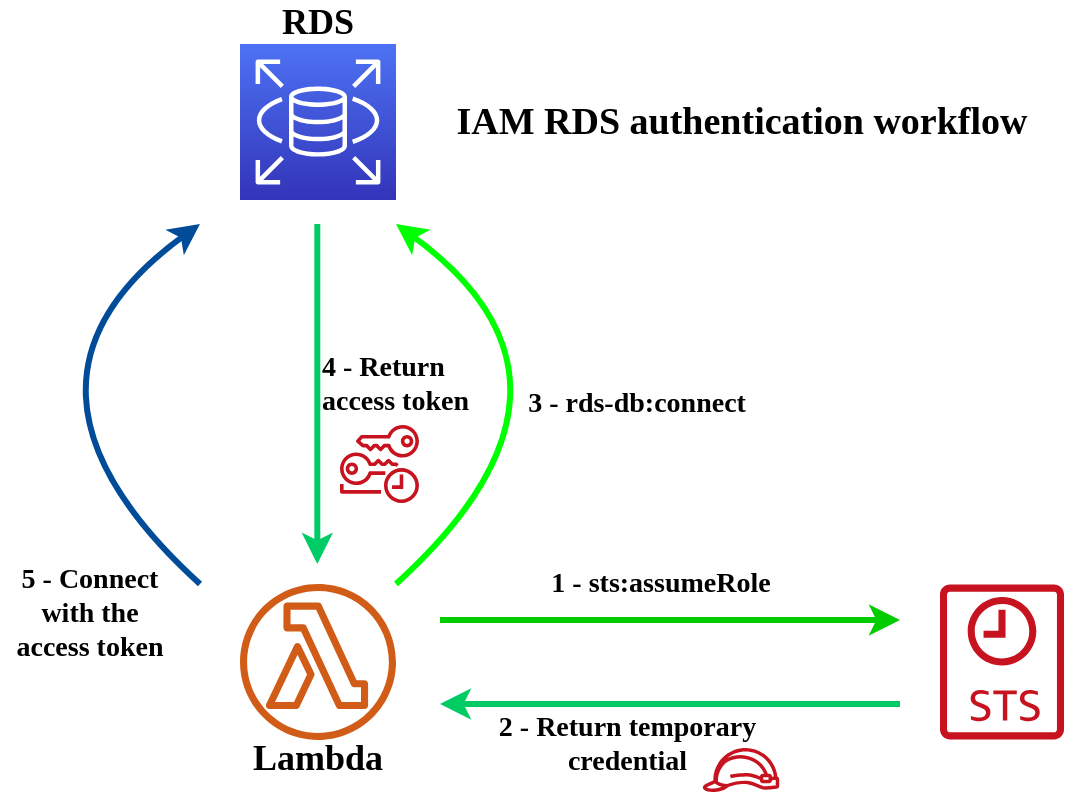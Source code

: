 <mxfile version="13.6.2" type="device"><diagram id="-okA1wWh0GHAJ05K4tQ9" name="Page-1"><mxGraphModel dx="710" dy="412" grid="1" gridSize="10" guides="1" tooltips="1" connect="1" arrows="1" fold="1" page="1" pageScale="1" pageWidth="1600" pageHeight="900" math="0" shadow="0" extFonts="Architects Daughter^https://fonts.googleapis.com/css?family=Architects+Daughter"><root><mxCell id="0"/><mxCell id="1" parent="0"/><mxCell id="T_qyOgJbWp2bGNT5LQ-7-1" value="" style="outlineConnect=0;fontColor=#232F3E;gradientColor=#4D72F3;gradientDirection=north;fillColor=#3334B9;strokeColor=#ffffff;dashed=0;verticalLabelPosition=bottom;verticalAlign=top;align=center;html=1;fontSize=12;fontStyle=1;aspect=fixed;shape=mxgraph.aws4.resourceIcon;resIcon=mxgraph.aws4.rds;fontFamily=Architects Daughter;" parent="1" vertex="1"><mxGeometry x="270" y="160" width="78" height="78" as="geometry"/></mxCell><mxCell id="T_qyOgJbWp2bGNT5LQ-7-2" value="" style="outlineConnect=0;fontColor=#232F3E;gradientColor=none;fillColor=#D05C17;strokeColor=none;dashed=0;verticalLabelPosition=bottom;verticalAlign=top;align=center;html=1;fontSize=12;fontStyle=1;aspect=fixed;pointerEvents=1;shape=mxgraph.aws4.lambda_function;fontFamily=Architects Daughter;" parent="1" vertex="1"><mxGeometry x="270" y="430" width="78" height="78" as="geometry"/></mxCell><mxCell id="T_qyOgJbWp2bGNT5LQ-7-4" value="" style="outlineConnect=0;fontColor=#232F3E;gradientColor=none;fillColor=#C7131F;strokeColor=none;dashed=0;verticalLabelPosition=bottom;verticalAlign=top;align=center;html=1;fontSize=12;fontStyle=1;aspect=fixed;pointerEvents=1;shape=mxgraph.aws4.sts_alternate;fontFamily=Architects Daughter;" parent="1" vertex="1"><mxGeometry x="620" y="430" width="62" height="78" as="geometry"/></mxCell><mxCell id="T_qyOgJbWp2bGNT5LQ-7-5" value="" style="outlineConnect=0;fontColor=#232F3E;gradientColor=none;fillColor=#C7131F;strokeColor=none;dashed=0;verticalLabelPosition=bottom;verticalAlign=top;align=center;html=1;fontSize=12;fontStyle=1;aspect=fixed;pointerEvents=1;shape=mxgraph.aws4.role;fontFamily=Architects Daughter;" parent="1" vertex="1"><mxGeometry x="501" y="512" width="39" height="22" as="geometry"/></mxCell><mxCell id="T_qyOgJbWp2bGNT5LQ-7-7" value="" style="outlineConnect=0;fontColor=#232F3E;gradientColor=none;fillColor=#C7131F;strokeColor=none;dashed=0;verticalLabelPosition=bottom;verticalAlign=top;align=center;html=1;fontSize=12;fontStyle=1;aspect=fixed;pointerEvents=1;shape=mxgraph.aws4.temporary_security_credential;fontFamily=Architects Daughter;" parent="1" vertex="1"><mxGeometry x="320" y="350" width="39.49" height="40" as="geometry"/></mxCell><mxCell id="FahBEXbjwHtcm451ntda-1" value="&lt;font style=&quot;font-size: 14px&quot;&gt;1 - sts:assumeRole&lt;/font&gt;" style="endArrow=classic;html=1;strokeWidth=3;strokeColor=#00CC00;fontFamily=Architects Daughter;fontStyle=1" edge="1" parent="1"><mxGeometry x="-0.043" y="18" width="50" height="50" relative="1" as="geometry"><mxPoint x="370" y="448" as="sourcePoint"/><mxPoint x="600" y="448" as="targetPoint"/><mxPoint as="offset"/></mxGeometry></mxCell><mxCell id="FahBEXbjwHtcm451ntda-2" value="" style="endArrow=classic;html=1;strokeWidth=3;strokeColor=#00CC66;fontFamily=Architects Daughter;fontStyle=1" edge="1" parent="1"><mxGeometry x="0.13" y="20" width="50" height="50" relative="1" as="geometry"><mxPoint x="600" y="490" as="sourcePoint"/><mxPoint x="370" y="490" as="targetPoint"/><mxPoint as="offset"/></mxGeometry></mxCell><mxCell id="FahBEXbjwHtcm451ntda-4" value="" style="endArrow=classic;html=1;strokeWidth=3;curved=1;strokeColor=#00FF00;fontFamily=Architects Daughter;fontStyle=1" edge="1" parent="1"><mxGeometry width="50" height="50" relative="1" as="geometry"><mxPoint x="348" y="430" as="sourcePoint"/><mxPoint x="348" y="250" as="targetPoint"/><Array as="points"><mxPoint x="458" y="330"/></Array></mxGeometry></mxCell><mxCell id="FahBEXbjwHtcm451ntda-5" value="&lt;font style=&quot;font-size: 14px;&quot;&gt;3 - rds-db:connect&lt;/font&gt;" style="edgeLabel;html=1;align=center;verticalAlign=middle;resizable=0;points=[];fontFamily=Architects Daughter;fontStyle=1;fontSize=14;" vertex="1" connectable="0" parent="FahBEXbjwHtcm451ntda-4"><mxGeometry x="-0.237" y="34" relative="1" as="geometry"><mxPoint x="62.75" y="7.99" as="offset"/></mxGeometry></mxCell><mxCell id="FahBEXbjwHtcm451ntda-6" value="" style="endArrow=classic;html=1;strokeWidth=3;strokeColor=#00CC66;fontFamily=Architects Daughter;fontStyle=1" edge="1" parent="1"><mxGeometry width="50" height="50" relative="1" as="geometry"><mxPoint x="308.66" y="250" as="sourcePoint"/><mxPoint x="308.66" y="420" as="targetPoint"/></mxGeometry></mxCell><mxCell id="FahBEXbjwHtcm451ntda-10" value="&lt;font style=&quot;font-size: 14px&quot;&gt;4 - Return&lt;br&gt;access token&lt;/font&gt;" style="edgeLabel;html=1;align=left;verticalAlign=middle;resizable=0;points=[];fontFamily=Architects Daughter;fontStyle=1" vertex="1" connectable="0" parent="FahBEXbjwHtcm451ntda-6"><mxGeometry x="-0.302" y="-1" relative="1" as="geometry"><mxPoint x="1.34" y="20.69" as="offset"/></mxGeometry></mxCell><mxCell id="FahBEXbjwHtcm451ntda-8" value="" style="endArrow=classic;html=1;strokeWidth=3;curved=1;strokeColor=#004C99;fontFamily=Architects Daughter;fontStyle=1" edge="1" parent="1"><mxGeometry width="50" height="50" relative="1" as="geometry"><mxPoint x="250.0" y="430" as="sourcePoint"/><mxPoint x="250.0" y="250" as="targetPoint"/><Array as="points"><mxPoint x="140" y="330"/></Array></mxGeometry></mxCell><mxCell id="FahBEXbjwHtcm451ntda-11" value="&lt;font style=&quot;font-size: 14px&quot;&gt;5 - Connect with the access token&lt;/font&gt;" style="text;html=1;strokeColor=none;fillColor=none;align=center;verticalAlign=middle;whiteSpace=wrap;rounded=0;fontFamily=Architects Daughter;fontStyle=1" vertex="1" parent="1"><mxGeometry x="150" y="410" width="90" height="70" as="geometry"/></mxCell><mxCell id="FahBEXbjwHtcm451ntda-14" value="&lt;span style=&quot;font-size: 14px ; background-color: rgb(255 , 255 , 255)&quot;&gt;2 - Return temporary&amp;nbsp;&lt;/span&gt;&lt;br style=&quot;font-size: 14px ; background-color: rgb(255 , 255 , 255)&quot;&gt;&lt;span style=&quot;font-size: 14px ; background-color: rgb(255 , 255 , 255)&quot;&gt;credential&amp;nbsp;&lt;/span&gt;" style="text;html=1;align=center;verticalAlign=middle;resizable=0;points=[];autosize=1;fontFamily=Architects Daughter;fontStyle=1" vertex="1" parent="1"><mxGeometry x="380" y="490" width="170" height="40" as="geometry"/></mxCell><mxCell id="FahBEXbjwHtcm451ntda-15" value="&lt;font style=&quot;font-size: 18px&quot;&gt;Lambda&lt;/font&gt;" style="text;html=1;strokeColor=none;fillColor=none;align=center;verticalAlign=middle;whiteSpace=wrap;rounded=0;fontFamily=Architects Daughter;fontStyle=1" vertex="1" parent="1"><mxGeometry x="264" y="508" width="90" height="18" as="geometry"/></mxCell><mxCell id="FahBEXbjwHtcm451ntda-16" value="&lt;font style=&quot;font-size: 18px&quot;&gt;RDS&lt;/font&gt;" style="text;html=1;strokeColor=none;fillColor=none;align=center;verticalAlign=middle;whiteSpace=wrap;rounded=0;fontFamily=Architects Daughter;fontStyle=1" vertex="1" parent="1"><mxGeometry x="264" y="140" width="90" height="18" as="geometry"/></mxCell><mxCell id="FahBEXbjwHtcm451ntda-17" value="&lt;font style=&quot;font-size: 19px&quot;&gt;IAM RDS authentication workflow&lt;/font&gt;" style="text;html=1;strokeColor=none;fillColor=none;align=center;verticalAlign=middle;whiteSpace=wrap;rounded=0;fontFamily=Architects Daughter;fontStyle=1" vertex="1" parent="1"><mxGeometry x="375.5" y="169" width="290" height="60" as="geometry"/></mxCell></root></mxGraphModel></diagram></mxfile>